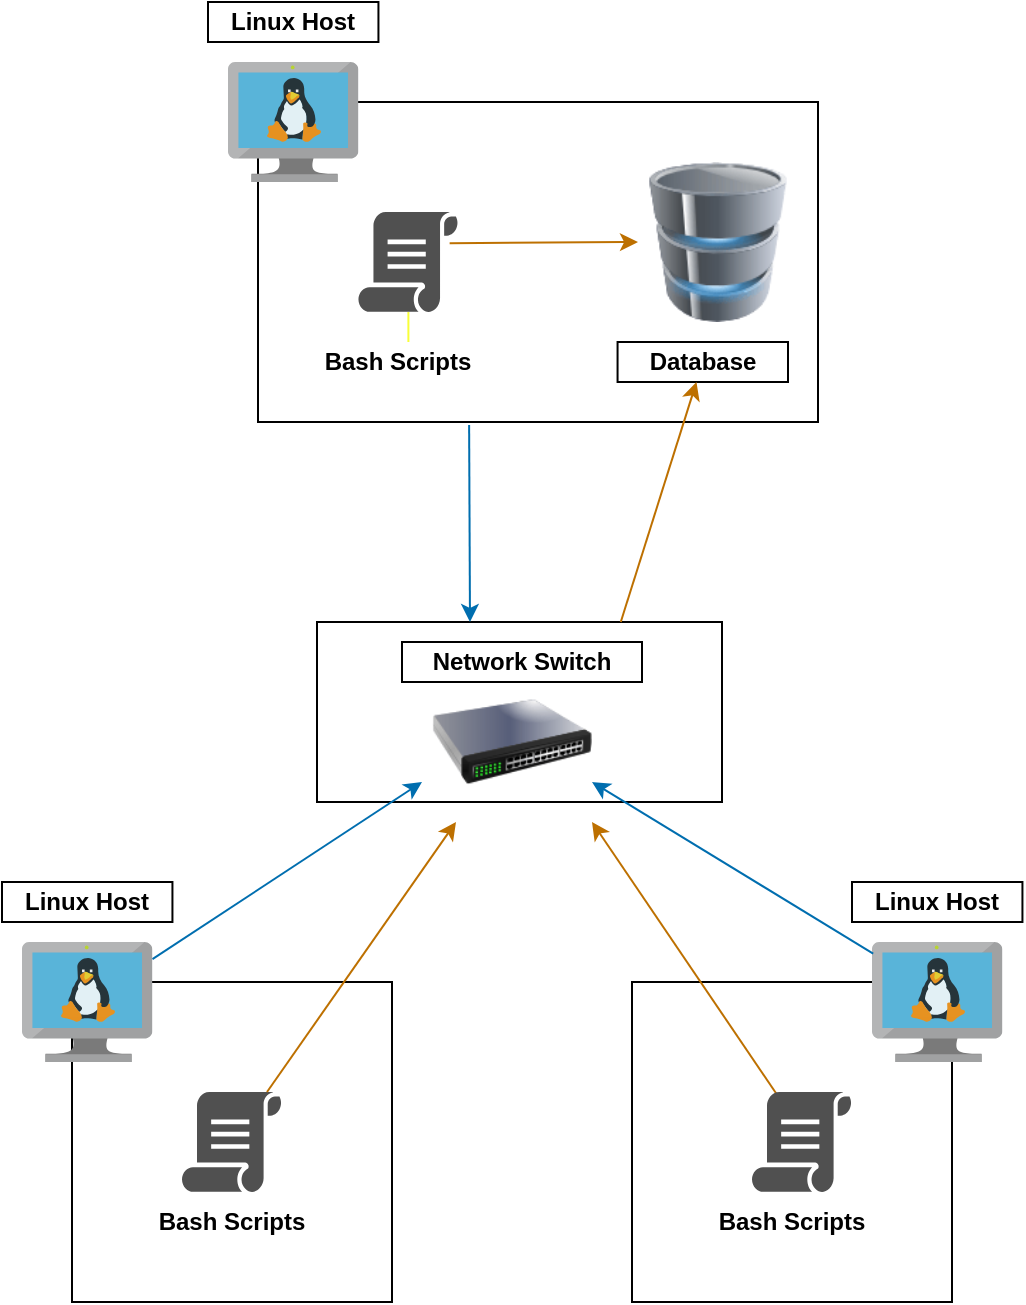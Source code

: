 <mxfile version="20.5.3" type="device"><diagram id="TsHeLhB-o-cR371bSf1e" name="Page-1"><mxGraphModel dx="1038" dy="547" grid="1" gridSize="10" guides="1" tooltips="1" connect="1" arrows="1" fold="1" page="1" pageScale="1" pageWidth="850" pageHeight="1100" math="0" shadow="0"><root><mxCell id="0"/><mxCell id="1" parent="0"/><mxCell id="HhkJPN_LGwZW6huggAIF-29" value="" style="rounded=0;whiteSpace=wrap;html=1;fontColor=#00FF44;" vertex="1" parent="1"><mxGeometry x="327.5" y="380" width="202.5" height="90" as="geometry"/></mxCell><mxCell id="HhkJPN_LGwZW6huggAIF-28" value="" style="endArrow=classic;html=1;rounded=0;strokeColor=#006EAF;fillColor=#1ba1e2;" edge="1" parent="1" source="HhkJPN_LGwZW6huggAIF-1"><mxGeometry width="50" height="50" relative="1" as="geometry"><mxPoint x="410" y="450" as="sourcePoint"/><mxPoint x="380" y="460" as="targetPoint"/></mxGeometry></mxCell><mxCell id="HhkJPN_LGwZW6huggAIF-7" value="" style="whiteSpace=wrap;html=1;aspect=fixed;" vertex="1" parent="1"><mxGeometry x="205" y="560" width="160" height="160" as="geometry"/></mxCell><mxCell id="HhkJPN_LGwZW6huggAIF-4" value="" style="image;html=1;image=img/lib/clip_art/networking/Switch_128x128.png" vertex="1" parent="1"><mxGeometry x="385" y="400" width="80" height="80" as="geometry"/></mxCell><mxCell id="HhkJPN_LGwZW6huggAIF-1" value="" style="sketch=0;aspect=fixed;html=1;points=[];align=center;image;fontSize=12;image=img/lib/mscae/VM_Linux.svg;" vertex="1" parent="1"><mxGeometry x="180" y="540" width="65.22" height="60" as="geometry"/></mxCell><mxCell id="HhkJPN_LGwZW6huggAIF-3" value="" style="sketch=0;pointerEvents=1;shadow=0;dashed=0;html=1;strokeColor=none;fillColor=#505050;labelPosition=center;verticalLabelPosition=bottom;verticalAlign=top;outlineConnect=0;align=center;shape=mxgraph.office.concepts.script;" vertex="1" parent="1"><mxGeometry x="260" y="615" width="50" height="50" as="geometry"/></mxCell><mxCell id="HhkJPN_LGwZW6huggAIF-8" value="" style="whiteSpace=wrap;html=1;aspect=fixed;" vertex="1" parent="1"><mxGeometry x="485" y="560" width="160" height="160" as="geometry"/></mxCell><mxCell id="HhkJPN_LGwZW6huggAIF-9" value="" style="sketch=0;aspect=fixed;html=1;points=[];align=center;image;fontSize=12;image=img/lib/mscae/VM_Linux.svg;" vertex="1" parent="1"><mxGeometry x="605" y="540" width="65.22" height="60" as="geometry"/></mxCell><mxCell id="HhkJPN_LGwZW6huggAIF-15" value="" style="rounded=0;whiteSpace=wrap;html=1;" vertex="1" parent="1"><mxGeometry x="298" y="120" width="280" height="160" as="geometry"/></mxCell><mxCell id="HhkJPN_LGwZW6huggAIF-12" value="" style="sketch=0;aspect=fixed;html=1;points=[];align=center;image;fontSize=12;image=img/lib/mscae/VM_Linux.svg;" vertex="1" parent="1"><mxGeometry x="283" y="100" width="65.22" height="60" as="geometry"/></mxCell><mxCell id="HhkJPN_LGwZW6huggAIF-32" value="" style="edgeStyle=orthogonalEdgeStyle;rounded=0;orthogonalLoop=1;jettySize=auto;html=1;strokeColor=#F8FF38;fontColor=#00FF44;" edge="1" parent="1" source="HhkJPN_LGwZW6huggAIF-13" target="HhkJPN_LGwZW6huggAIF-23"><mxGeometry relative="1" as="geometry"/></mxCell><mxCell id="HhkJPN_LGwZW6huggAIF-13" value="" style="sketch=0;pointerEvents=1;shadow=0;dashed=0;html=1;strokeColor=none;fillColor=#505050;labelPosition=center;verticalLabelPosition=bottom;verticalAlign=top;outlineConnect=0;align=center;shape=mxgraph.office.concepts.script;" vertex="1" parent="1"><mxGeometry x="348.22" y="175" width="50" height="50" as="geometry"/></mxCell><mxCell id="HhkJPN_LGwZW6huggAIF-6" value="" style="image;html=1;image=img/lib/clip_art/computers/Database_128x128.png" vertex="1" parent="1"><mxGeometry x="488" y="150" width="80" height="80" as="geometry"/></mxCell><mxCell id="HhkJPN_LGwZW6huggAIF-16" value="&lt;b&gt;Linux Host&lt;/b&gt;" style="rounded=0;whiteSpace=wrap;html=1;" vertex="1" parent="1"><mxGeometry x="170" y="510" width="85.22" height="20" as="geometry"/></mxCell><mxCell id="HhkJPN_LGwZW6huggAIF-17" value="&lt;b&gt;Linux Host&lt;/b&gt;" style="rounded=0;whiteSpace=wrap;html=1;" vertex="1" parent="1"><mxGeometry x="595" y="510" width="85.22" height="20" as="geometry"/></mxCell><mxCell id="HhkJPN_LGwZW6huggAIF-18" value="&lt;b&gt;Linux Host&lt;/b&gt;" style="rounded=0;whiteSpace=wrap;html=1;" vertex="1" parent="1"><mxGeometry x="273" y="70" width="85.22" height="20" as="geometry"/></mxCell><mxCell id="HhkJPN_LGwZW6huggAIF-19" value="&lt;b&gt;Network Switch&lt;/b&gt;" style="rounded=0;whiteSpace=wrap;html=1;" vertex="1" parent="1"><mxGeometry x="370" y="390" width="120" height="20" as="geometry"/></mxCell><mxCell id="HhkJPN_LGwZW6huggAIF-20" value="&lt;b&gt;Database&lt;/b&gt;" style="rounded=0;whiteSpace=wrap;html=1;" vertex="1" parent="1"><mxGeometry x="477.78" y="240" width="85.22" height="20" as="geometry"/></mxCell><mxCell id="HhkJPN_LGwZW6huggAIF-21" value="&lt;b&gt;Bash Scripts&lt;/b&gt;" style="rounded=0;whiteSpace=wrap;html=1;strokeColor=none;" vertex="1" parent="1"><mxGeometry x="245" y="670" width="80" height="20" as="geometry"/></mxCell><mxCell id="HhkJPN_LGwZW6huggAIF-22" value="&lt;b&gt;Bash Scripts&lt;/b&gt;" style="rounded=0;whiteSpace=wrap;html=1;strokeColor=none;" vertex="1" parent="1"><mxGeometry x="525" y="670" width="80" height="20" as="geometry"/></mxCell><mxCell id="HhkJPN_LGwZW6huggAIF-23" value="&lt;b&gt;Bash Scripts&lt;/b&gt;" style="rounded=0;whiteSpace=wrap;html=1;strokeColor=none;" vertex="1" parent="1"><mxGeometry x="328" y="240" width="80" height="20" as="geometry"/></mxCell><mxCell id="HhkJPN_LGwZW6huggAIF-27" value="" style="endArrow=classic;html=1;rounded=0;strokeColor=#BD7000;fontColor=#00FF44;fillColor=#f0a30a;" edge="1" parent="1" source="HhkJPN_LGwZW6huggAIF-3" target="HhkJPN_LGwZW6huggAIF-4"><mxGeometry width="50" height="50" relative="1" as="geometry"><mxPoint x="385" y="670" as="sourcePoint"/><mxPoint x="400" y="530" as="targetPoint"/></mxGeometry></mxCell><mxCell id="HhkJPN_LGwZW6huggAIF-30" value="" style="endArrow=classic;html=1;rounded=0;strokeColor=#BD7000;fontColor=#00FF44;fillColor=#f0a30a;entryX=1;entryY=1;entryDx=0;entryDy=0;" edge="1" parent="1" target="HhkJPN_LGwZW6huggAIF-4"><mxGeometry width="50" height="50" relative="1" as="geometry"><mxPoint x="560" y="620" as="sourcePoint"/><mxPoint x="406.429" y="490" as="targetPoint"/></mxGeometry></mxCell><mxCell id="HhkJPN_LGwZW6huggAIF-10" value="" style="sketch=0;pointerEvents=1;shadow=0;dashed=0;html=1;strokeColor=none;fillColor=#505050;labelPosition=center;verticalLabelPosition=bottom;verticalAlign=top;outlineConnect=0;align=center;shape=mxgraph.office.concepts.script;" vertex="1" parent="1"><mxGeometry x="545" y="615" width="50" height="50" as="geometry"/></mxCell><mxCell id="HhkJPN_LGwZW6huggAIF-31" value="" style="endArrow=classic;html=1;rounded=0;strokeColor=#006EAF;fillColor=#1ba1e2;exitX=0.009;exitY=0.097;exitDx=0;exitDy=0;exitPerimeter=0;entryX=1;entryY=0.75;entryDx=0;entryDy=0;" edge="1" parent="1" source="HhkJPN_LGwZW6huggAIF-9" target="HhkJPN_LGwZW6huggAIF-4"><mxGeometry width="50" height="50" relative="1" as="geometry"><mxPoint x="255.22" y="558.57" as="sourcePoint"/><mxPoint x="390" y="470" as="targetPoint"/></mxGeometry></mxCell><mxCell id="HhkJPN_LGwZW6huggAIF-33" value="" style="endArrow=classic;html=1;rounded=0;strokeColor=#BD7000;fontColor=#00FF44;fillColor=#f0a30a;entryX=0;entryY=0.5;entryDx=0;entryDy=0;exitX=0.912;exitY=0.312;exitDx=0;exitDy=0;exitPerimeter=0;" edge="1" parent="1" source="HhkJPN_LGwZW6huggAIF-13" target="HhkJPN_LGwZW6huggAIF-6"><mxGeometry width="50" height="50" relative="1" as="geometry"><mxPoint x="263" y="220" as="sourcePoint"/><mxPoint x="410" y="420" as="targetPoint"/></mxGeometry></mxCell><mxCell id="HhkJPN_LGwZW6huggAIF-34" value="" style="endArrow=classic;html=1;rounded=0;strokeColor=#BD7000;fontColor=#00FF44;fillColor=#f0a30a;exitX=0.75;exitY=0;exitDx=0;exitDy=0;" edge="1" parent="1" source="HhkJPN_LGwZW6huggAIF-29" target="HhkJPN_LGwZW6huggAIF-20"><mxGeometry width="50" height="50" relative="1" as="geometry"><mxPoint x="403.82" y="200.6" as="sourcePoint"/><mxPoint x="498" y="200" as="targetPoint"/></mxGeometry></mxCell><mxCell id="HhkJPN_LGwZW6huggAIF-35" value="" style="endArrow=classic;html=1;rounded=0;strokeColor=#006EAF;fillColor=#1ba1e2;exitX=0.377;exitY=1.009;exitDx=0;exitDy=0;exitPerimeter=0;" edge="1" parent="1" source="HhkJPN_LGwZW6huggAIF-15"><mxGeometry width="50" height="50" relative="1" as="geometry"><mxPoint x="429" y="280" as="sourcePoint"/><mxPoint x="404" y="380" as="targetPoint"/></mxGeometry></mxCell></root></mxGraphModel></diagram></mxfile>